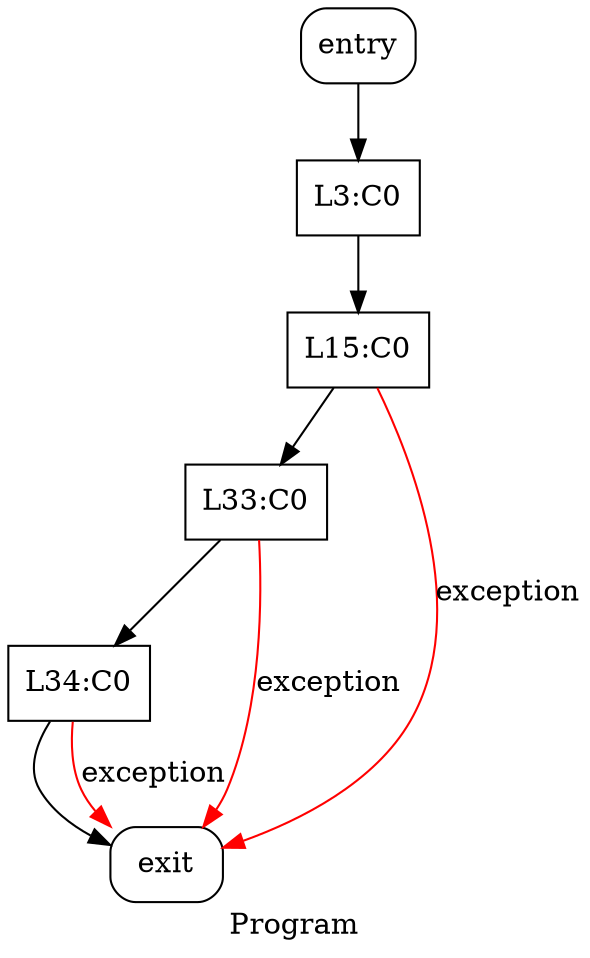 digraph CFG {
node [shape="box"]
label = "Program"
n0 [label="entry", style="rounded"]
n1 [label="L3:C0"]
n2 [label="L15:C0"]
n3 [label="L33:C0"]
n4 [label="L34:C0"]
n5 [label="exit", style="rounded"]
n0 -> n1 []
n1 -> n2 []
n2 -> n3 []
n2 -> n5 [color="red", label="exception"]
n3 -> n4 []
n3 -> n5 [color="red", label="exception"]
n4 -> n5 []
n4 -> n5 [color="red", label="exception"]
}